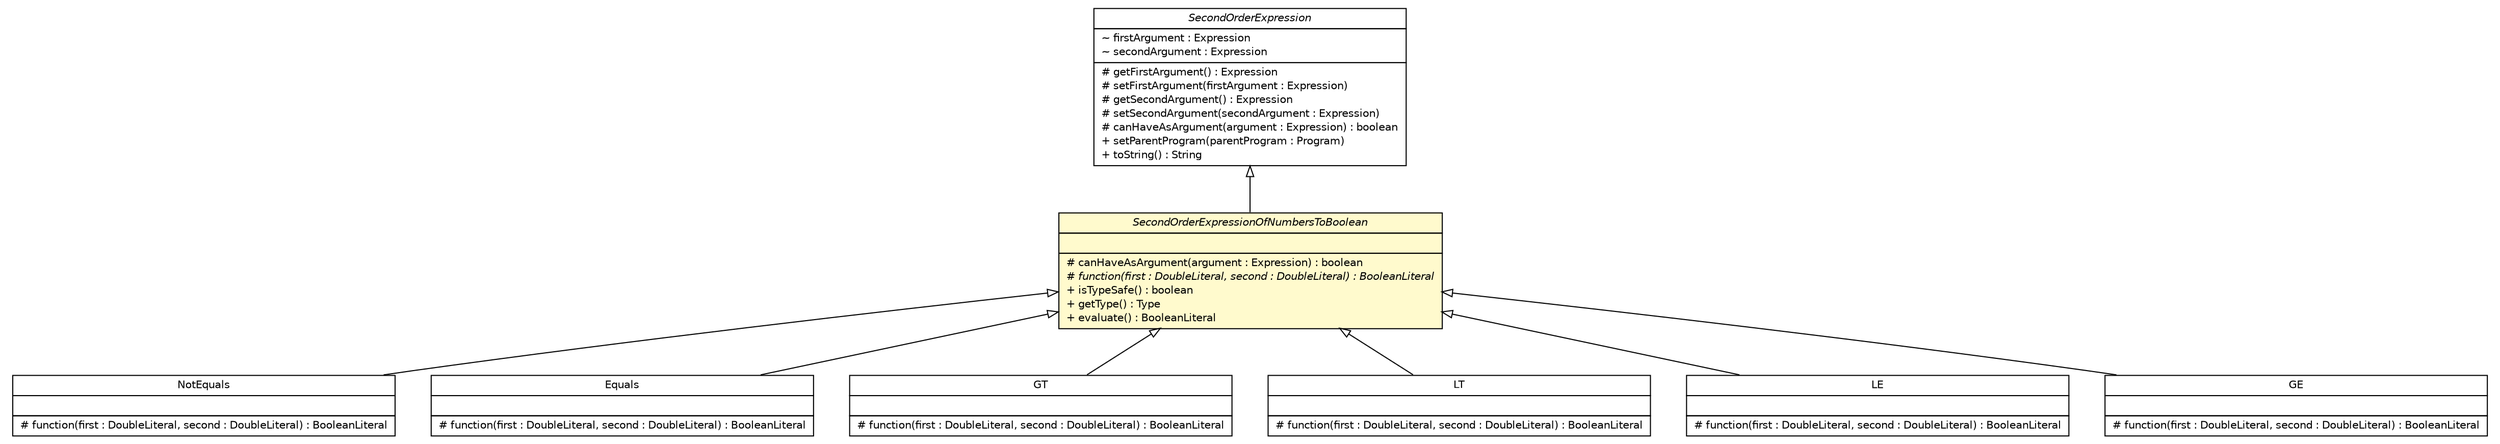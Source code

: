 #!/usr/local/bin/dot
#
# Class diagram 
# Generated by UMLGraph version R5_6 (http://www.umlgraph.org/)
#

digraph G {
	edge [fontname="Helvetica",fontsize=10,labelfontname="Helvetica",labelfontsize=10];
	node [fontname="Helvetica",fontsize=10,shape=plaintext];
	nodesep=0.25;
	ranksep=0.5;
	// model.programs.parsing.language.expression.second_order.NotEquals
	c14994 [label=<<table title="model.programs.parsing.language.expression.second_order.NotEquals" border="0" cellborder="1" cellspacing="0" cellpadding="2" port="p" href="./NotEquals.html">
		<tr><td><table border="0" cellspacing="0" cellpadding="1">
<tr><td align="center" balign="center"> NotEquals </td></tr>
		</table></td></tr>
		<tr><td><table border="0" cellspacing="0" cellpadding="1">
<tr><td align="left" balign="left">  </td></tr>
		</table></td></tr>
		<tr><td><table border="0" cellspacing="0" cellpadding="1">
<tr><td align="left" balign="left"> # function(first : DoubleLiteral, second : DoubleLiteral) : BooleanLiteral </td></tr>
		</table></td></tr>
		</table>>, URL="./NotEquals.html", fontname="Helvetica", fontcolor="black", fontsize=10.0];
	// model.programs.parsing.language.expression.second_order.Equals
	c14995 [label=<<table title="model.programs.parsing.language.expression.second_order.Equals" border="0" cellborder="1" cellspacing="0" cellpadding="2" port="p" href="./Equals.html">
		<tr><td><table border="0" cellspacing="0" cellpadding="1">
<tr><td align="center" balign="center"> Equals </td></tr>
		</table></td></tr>
		<tr><td><table border="0" cellspacing="0" cellpadding="1">
<tr><td align="left" balign="left">  </td></tr>
		</table></td></tr>
		<tr><td><table border="0" cellspacing="0" cellpadding="1">
<tr><td align="left" balign="left"> # function(first : DoubleLiteral, second : DoubleLiteral) : BooleanLiteral </td></tr>
		</table></td></tr>
		</table>>, URL="./Equals.html", fontname="Helvetica", fontcolor="black", fontsize=10.0];
	// model.programs.parsing.language.expression.second_order.SecondOrderExpression
	c14996 [label=<<table title="model.programs.parsing.language.expression.second_order.SecondOrderExpression" border="0" cellborder="1" cellspacing="0" cellpadding="2" port="p" href="./SecondOrderExpression.html">
		<tr><td><table border="0" cellspacing="0" cellpadding="1">
<tr><td align="center" balign="center"><font face="Helvetica-Oblique"> SecondOrderExpression </font></td></tr>
		</table></td></tr>
		<tr><td><table border="0" cellspacing="0" cellpadding="1">
<tr><td align="left" balign="left"> ~ firstArgument : Expression </td></tr>
<tr><td align="left" balign="left"> ~ secondArgument : Expression </td></tr>
		</table></td></tr>
		<tr><td><table border="0" cellspacing="0" cellpadding="1">
<tr><td align="left" balign="left"> # getFirstArgument() : Expression </td></tr>
<tr><td align="left" balign="left"> # setFirstArgument(firstArgument : Expression) </td></tr>
<tr><td align="left" balign="left"> # getSecondArgument() : Expression </td></tr>
<tr><td align="left" balign="left"> # setSecondArgument(secondArgument : Expression) </td></tr>
<tr><td align="left" balign="left"> # canHaveAsArgument(argument : Expression) : boolean </td></tr>
<tr><td align="left" balign="left"> + setParentProgram(parentProgram : Program) </td></tr>
<tr><td align="left" balign="left"> + toString() : String </td></tr>
		</table></td></tr>
		</table>>, URL="./SecondOrderExpression.html", fontname="Helvetica", fontcolor="black", fontsize=10.0];
	// model.programs.parsing.language.expression.second_order.GT
	c14997 [label=<<table title="model.programs.parsing.language.expression.second_order.GT" border="0" cellborder="1" cellspacing="0" cellpadding="2" port="p" href="./GT.html">
		<tr><td><table border="0" cellspacing="0" cellpadding="1">
<tr><td align="center" balign="center"> GT </td></tr>
		</table></td></tr>
		<tr><td><table border="0" cellspacing="0" cellpadding="1">
<tr><td align="left" balign="left">  </td></tr>
		</table></td></tr>
		<tr><td><table border="0" cellspacing="0" cellpadding="1">
<tr><td align="left" balign="left"> # function(first : DoubleLiteral, second : DoubleLiteral) : BooleanLiteral </td></tr>
		</table></td></tr>
		</table>>, URL="./GT.html", fontname="Helvetica", fontcolor="black", fontsize=10.0];
	// model.programs.parsing.language.expression.second_order.SecondOrderExpressionOfNumbersToBoolean
	c14998 [label=<<table title="model.programs.parsing.language.expression.second_order.SecondOrderExpressionOfNumbersToBoolean" border="0" cellborder="1" cellspacing="0" cellpadding="2" port="p" bgcolor="lemonChiffon" href="./SecondOrderExpressionOfNumbersToBoolean.html">
		<tr><td><table border="0" cellspacing="0" cellpadding="1">
<tr><td align="center" balign="center"><font face="Helvetica-Oblique"> SecondOrderExpressionOfNumbersToBoolean </font></td></tr>
		</table></td></tr>
		<tr><td><table border="0" cellspacing="0" cellpadding="1">
<tr><td align="left" balign="left">  </td></tr>
		</table></td></tr>
		<tr><td><table border="0" cellspacing="0" cellpadding="1">
<tr><td align="left" balign="left"> # canHaveAsArgument(argument : Expression) : boolean </td></tr>
<tr><td align="left" balign="left"><font face="Helvetica-Oblique" point-size="10.0"> # function(first : DoubleLiteral, second : DoubleLiteral) : BooleanLiteral </font></td></tr>
<tr><td align="left" balign="left"> + isTypeSafe() : boolean </td></tr>
<tr><td align="left" balign="left"> + getType() : Type </td></tr>
<tr><td align="left" balign="left"> + evaluate() : BooleanLiteral </td></tr>
		</table></td></tr>
		</table>>, URL="./SecondOrderExpressionOfNumbersToBoolean.html", fontname="Helvetica", fontcolor="black", fontsize=10.0];
	// model.programs.parsing.language.expression.second_order.LT
	c14999 [label=<<table title="model.programs.parsing.language.expression.second_order.LT" border="0" cellborder="1" cellspacing="0" cellpadding="2" port="p" href="./LT.html">
		<tr><td><table border="0" cellspacing="0" cellpadding="1">
<tr><td align="center" balign="center"> LT </td></tr>
		</table></td></tr>
		<tr><td><table border="0" cellspacing="0" cellpadding="1">
<tr><td align="left" balign="left">  </td></tr>
		</table></td></tr>
		<tr><td><table border="0" cellspacing="0" cellpadding="1">
<tr><td align="left" balign="left"> # function(first : DoubleLiteral, second : DoubleLiteral) : BooleanLiteral </td></tr>
		</table></td></tr>
		</table>>, URL="./LT.html", fontname="Helvetica", fontcolor="black", fontsize=10.0];
	// model.programs.parsing.language.expression.second_order.LE
	c15000 [label=<<table title="model.programs.parsing.language.expression.second_order.LE" border="0" cellborder="1" cellspacing="0" cellpadding="2" port="p" href="./LE.html">
		<tr><td><table border="0" cellspacing="0" cellpadding="1">
<tr><td align="center" balign="center"> LE </td></tr>
		</table></td></tr>
		<tr><td><table border="0" cellspacing="0" cellpadding="1">
<tr><td align="left" balign="left">  </td></tr>
		</table></td></tr>
		<tr><td><table border="0" cellspacing="0" cellpadding="1">
<tr><td align="left" balign="left"> # function(first : DoubleLiteral, second : DoubleLiteral) : BooleanLiteral </td></tr>
		</table></td></tr>
		</table>>, URL="./LE.html", fontname="Helvetica", fontcolor="black", fontsize=10.0];
	// model.programs.parsing.language.expression.second_order.GE
	c15005 [label=<<table title="model.programs.parsing.language.expression.second_order.GE" border="0" cellborder="1" cellspacing="0" cellpadding="2" port="p" href="./GE.html">
		<tr><td><table border="0" cellspacing="0" cellpadding="1">
<tr><td align="center" balign="center"> GE </td></tr>
		</table></td></tr>
		<tr><td><table border="0" cellspacing="0" cellpadding="1">
<tr><td align="left" balign="left">  </td></tr>
		</table></td></tr>
		<tr><td><table border="0" cellspacing="0" cellpadding="1">
<tr><td align="left" balign="left"> # function(first : DoubleLiteral, second : DoubleLiteral) : BooleanLiteral </td></tr>
		</table></td></tr>
		</table>>, URL="./GE.html", fontname="Helvetica", fontcolor="black", fontsize=10.0];
	//model.programs.parsing.language.expression.second_order.NotEquals extends model.programs.parsing.language.expression.second_order.SecondOrderExpressionOfNumbersToBoolean
	c14998:p -> c14994:p [dir=back,arrowtail=empty];
	//model.programs.parsing.language.expression.second_order.Equals extends model.programs.parsing.language.expression.second_order.SecondOrderExpressionOfNumbersToBoolean
	c14998:p -> c14995:p [dir=back,arrowtail=empty];
	//model.programs.parsing.language.expression.second_order.GT extends model.programs.parsing.language.expression.second_order.SecondOrderExpressionOfNumbersToBoolean
	c14998:p -> c14997:p [dir=back,arrowtail=empty];
	//model.programs.parsing.language.expression.second_order.SecondOrderExpressionOfNumbersToBoolean extends model.programs.parsing.language.expression.second_order.SecondOrderExpression
	c14996:p -> c14998:p [dir=back,arrowtail=empty];
	//model.programs.parsing.language.expression.second_order.LT extends model.programs.parsing.language.expression.second_order.SecondOrderExpressionOfNumbersToBoolean
	c14998:p -> c14999:p [dir=back,arrowtail=empty];
	//model.programs.parsing.language.expression.second_order.LE extends model.programs.parsing.language.expression.second_order.SecondOrderExpressionOfNumbersToBoolean
	c14998:p -> c15000:p [dir=back,arrowtail=empty];
	//model.programs.parsing.language.expression.second_order.GE extends model.programs.parsing.language.expression.second_order.SecondOrderExpressionOfNumbersToBoolean
	c14998:p -> c15005:p [dir=back,arrowtail=empty];
}


